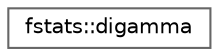 digraph "Graphical Class Hierarchy"
{
 // LATEX_PDF_SIZE
  bgcolor="transparent";
  edge [fontname=Helvetica,fontsize=10,labelfontname=Helvetica,labelfontsize=10];
  node [fontname=Helvetica,fontsize=10,shape=box,height=0.2,width=0.4];
  rankdir="LR";
  Node0 [label="fstats::digamma",height=0.2,width=0.4,color="grey40", fillcolor="white", style="filled",URL="$interfacefstats_1_1digamma.html",tooltip="Computes the digamma function ."];
}
